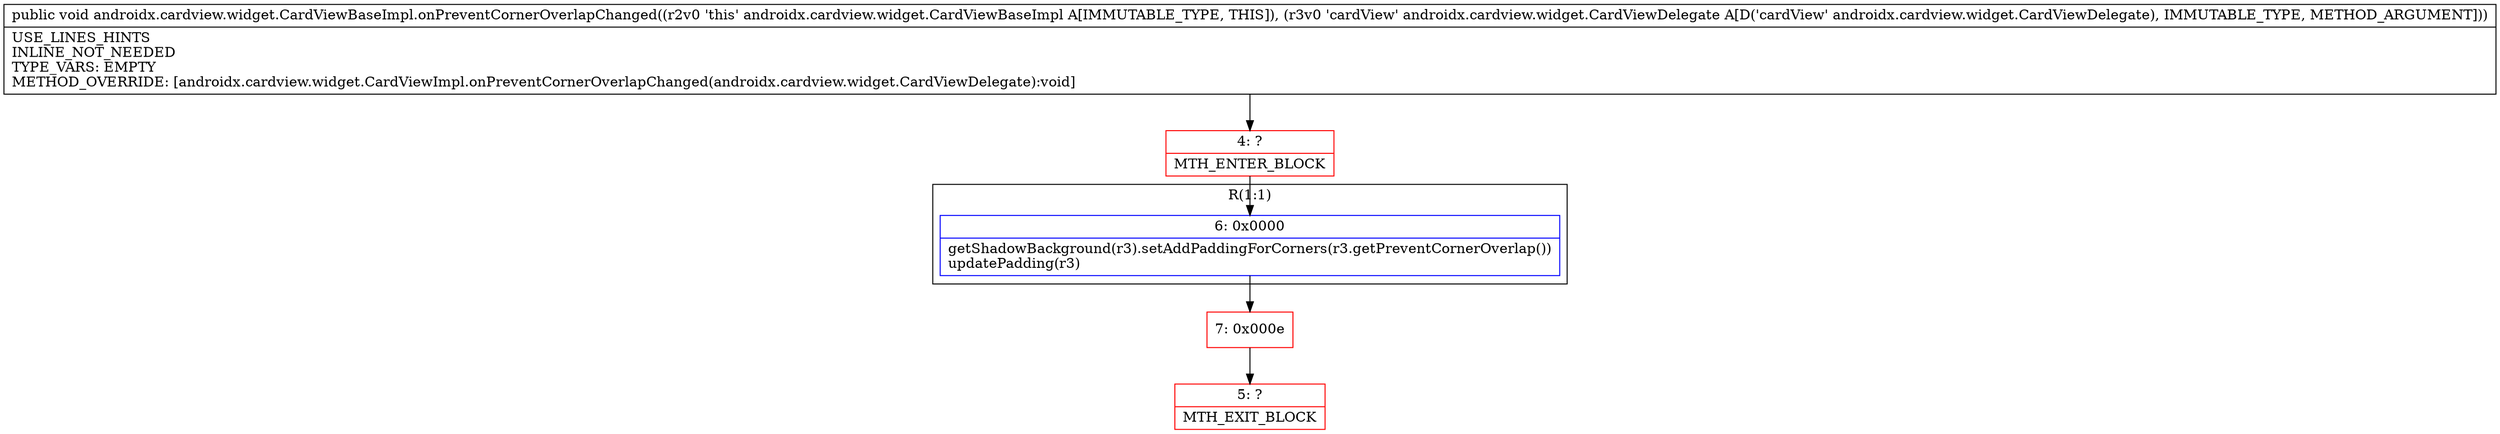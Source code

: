 digraph "CFG forandroidx.cardview.widget.CardViewBaseImpl.onPreventCornerOverlapChanged(Landroidx\/cardview\/widget\/CardViewDelegate;)V" {
subgraph cluster_Region_1216738646 {
label = "R(1:1)";
node [shape=record,color=blue];
Node_6 [shape=record,label="{6\:\ 0x0000|getShadowBackground(r3).setAddPaddingForCorners(r3.getPreventCornerOverlap())\lupdatePadding(r3)\l}"];
}
Node_4 [shape=record,color=red,label="{4\:\ ?|MTH_ENTER_BLOCK\l}"];
Node_7 [shape=record,color=red,label="{7\:\ 0x000e}"];
Node_5 [shape=record,color=red,label="{5\:\ ?|MTH_EXIT_BLOCK\l}"];
MethodNode[shape=record,label="{public void androidx.cardview.widget.CardViewBaseImpl.onPreventCornerOverlapChanged((r2v0 'this' androidx.cardview.widget.CardViewBaseImpl A[IMMUTABLE_TYPE, THIS]), (r3v0 'cardView' androidx.cardview.widget.CardViewDelegate A[D('cardView' androidx.cardview.widget.CardViewDelegate), IMMUTABLE_TYPE, METHOD_ARGUMENT]))  | USE_LINES_HINTS\lINLINE_NOT_NEEDED\lTYPE_VARS: EMPTY\lMETHOD_OVERRIDE: [androidx.cardview.widget.CardViewImpl.onPreventCornerOverlapChanged(androidx.cardview.widget.CardViewDelegate):void]\l}"];
MethodNode -> Node_4;Node_6 -> Node_7;
Node_4 -> Node_6;
Node_7 -> Node_5;
}

